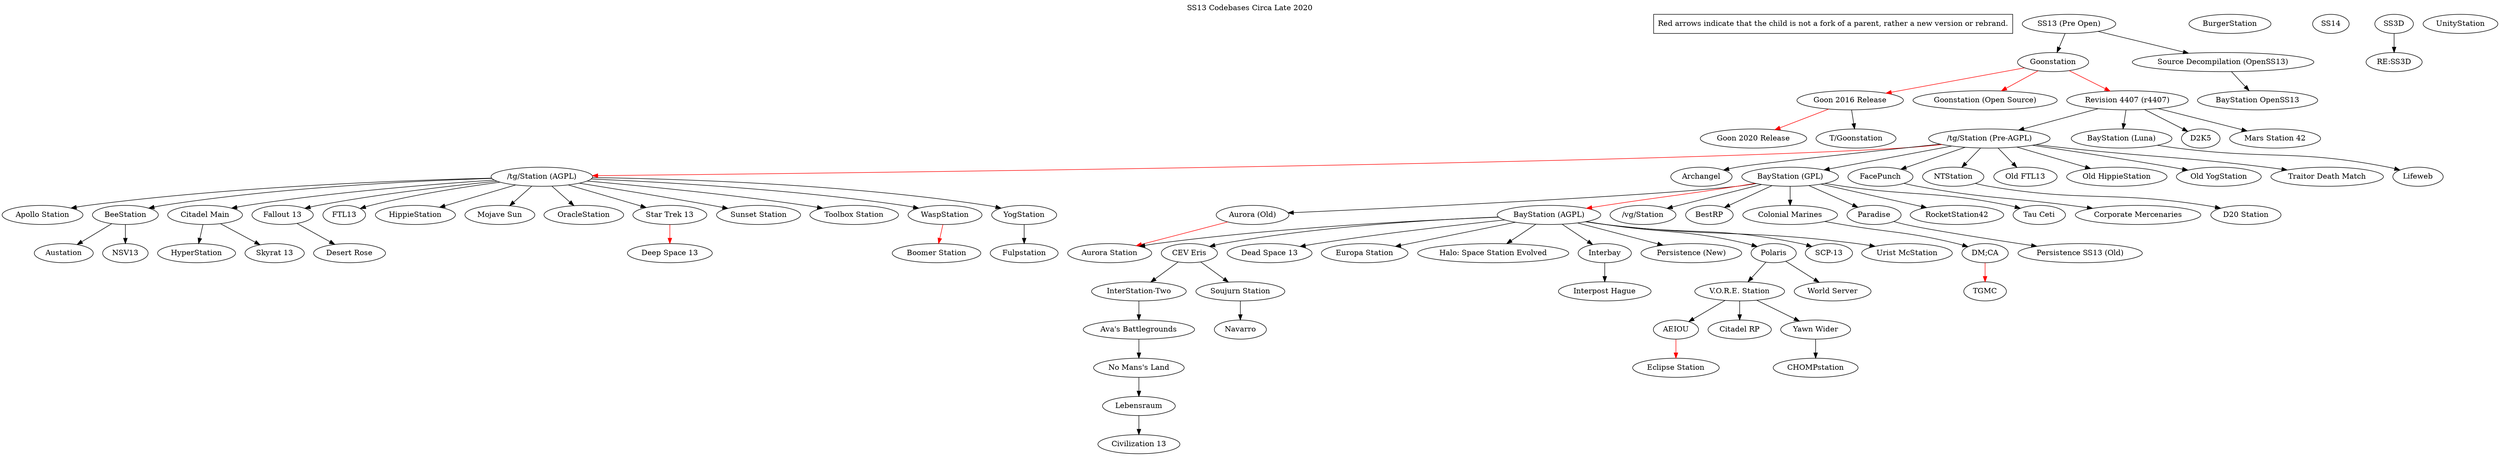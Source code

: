 digraph G {
	/// Attributes ///
	label    = "SS13 Codebases Circa Late 2020"
	labelloc = "top"
	style    = "dotted"
	rankdir  = "TB"
	//edge [constraint = true]

	/// Nodes ///
	"Red arrows indicate that the child is not a fork of a parent, rather a new version or rebrand." [shape=rectangle]

	/// Edges ///
	"/tg/Station (AGPL)" -> "Apollo Station"
	"/tg/Station (AGPL)" -> "BeeStation"
	"/tg/Station (AGPL)" -> "Citadel Main"
	"/tg/Station (AGPL)" -> "Fallout 13"
	"/tg/Station (AGPL)" -> "FTL13"
	"/tg/Station (AGPL)" -> "HippieStation"
	"/tg/Station (AGPL)" -> "Mojave Sun"
	"/tg/Station (AGPL)" -> "OracleStation"
	"/tg/Station (AGPL)" -> "Star Trek 13"
	"/tg/Station (AGPL)" -> "Sunset Station"
	"/tg/Station (AGPL)" -> "Toolbox Station"
	"/tg/Station (AGPL)" -> "WaspStation"
	"/tg/Station (AGPL)" -> "YogStation"
	"/tg/Station (Pre-AGPL)" -> "/tg/Station (AGPL)" [color=red]
	"/tg/Station (Pre-AGPL)" -> "Archangel"
	"/tg/Station (Pre-AGPL)" -> "BayStation (GPL)"
	"/tg/Station (Pre-AGPL)" -> "FacePunch"
	"/tg/Station (Pre-AGPL)" -> "NTStation"
	"/tg/Station (Pre-AGPL)" -> "Old FTL13"
	"/tg/Station (Pre-AGPL)" -> "Old HippieStation"
	"/tg/Station (Pre-AGPL)" -> "Old YogStation"
	"/tg/Station (Pre-AGPL)" -> "Traitor Death Match"
	"AEIOU" -> "Eclipse Station" [color=red]
	"Aurora (Old)" -> "Aurora Station" [color=red]
	"Ava's Battlegrounds" -> "No Mans's Land"
	"BayStation (AGPL)" -> "Aurora Station"
	"BayStation (AGPL)" -> "CEV Eris"
	"BayStation (AGPL)" -> "Dead Space 13"
	"BayStation (AGPL)" -> "Europa Station"
	"BayStation (AGPL)" -> "Halo: Space Station Evolved"
	"BayStation (AGPL)" -> "Interbay"
	"BayStation (AGPL)" -> "Persistence (New)"
	"BayStation (AGPL)" -> "Polaris"
	"BayStation (AGPL)" -> "SCP-13"
	"BayStation (AGPL)" -> "Urist McStation"
	"BayStation (GPL)" -> "/vg/Station"
	"BayStation (GPL)" -> "Aurora (Old)"
	"BayStation (GPL)" -> "BayStation (AGPL)"  [color=red]
	"BayStation (GPL)" -> "BestRP"
	"BayStation (GPL)" -> "Colonial Marines"
	"BayStation (GPL)" -> "Paradise"
	"BayStation (GPL)" -> "RocketStation42"
	"BayStation (GPL)" -> "Tau Ceti"
	"BayStation (Luna)" -> "Lifeweb"
	"BeeStation" -> "Austation"
	"BeeStation" -> "NSV13"
	"BurgerStation"
	"CEV Eris" -> "InterStation-Two"
	"CEV Eris" -> "Soujurn Station"
	"Citadel Main" -> "HyperStation"
	"Citadel Main" -> "Skyrat 13"
	"Colonial Marines" -> "DM;CA"
	"DM;CA" -> "TGMC" [color=red]
	"FacePunch" -> "Corporate Mercenaries"
	"Fallout 13" -> "Desert Rose"
	"Goon 2016 Release" -> "Goon 2020 Release" [color=red]
	"Goon 2016 Release" -> "T/Goonstation"
	"Goonstation" -> "Goon 2016 Release" [color=red]
	"Goonstation" -> "Goonstation (Open Source)" [color=red]
	"Goonstation" -> "Revision 4407 (r4407)" [color=red]
	"Interbay" -> "Interpost Hague"
	"InterStation-Two" -> "Ava's Battlegrounds"
	"Lebensraum" -> "Civilization 13"
	"No Mans's Land" -> "Lebensraum"
	"NTStation" -> "D20 Station"
	"Paradise" -> "Persistence SS13 (Old)"
	"Polaris" -> "V.O.R.E. Station"
	"Polaris" -> "World Server"
	"Revision 4407 (r4407)" -> "/tg/Station (Pre-AGPL)"
	"Revision 4407 (r4407)" -> "BayStation (Luna)"
	"Revision 4407 (r4407)" -> "D2K5"
	"Revision 4407 (r4407)" -> "Mars Station 42"
	"Soujurn Station" -> "Navarro"
	"Source Decompilation (OpenSS13)" -> "BayStation OpenSS13"
	"SS13 (Pre Open)" -> "Goonstation"
	"SS13 (Pre Open)" -> "Source Decompilation (OpenSS13)"
	"SS14"
	"SS3D"
	"SS3D" -> "RE:SS3D"
	"Star Trek 13" -> "Deep Space 13" [color=red]
	"UnityStation"
	"V.O.R.E. Station" -> "AEIOU"
	"V.O.R.E. Station" -> "Citadel RP"
	"V.O.R.E. Station" -> "Yawn Wider"
	"WaspStation" -> "Boomer Station" [color=red]
	"Yawn Wider" -> "CHOMPstation"
	"YogStation" -> "Fulpstation"
}
